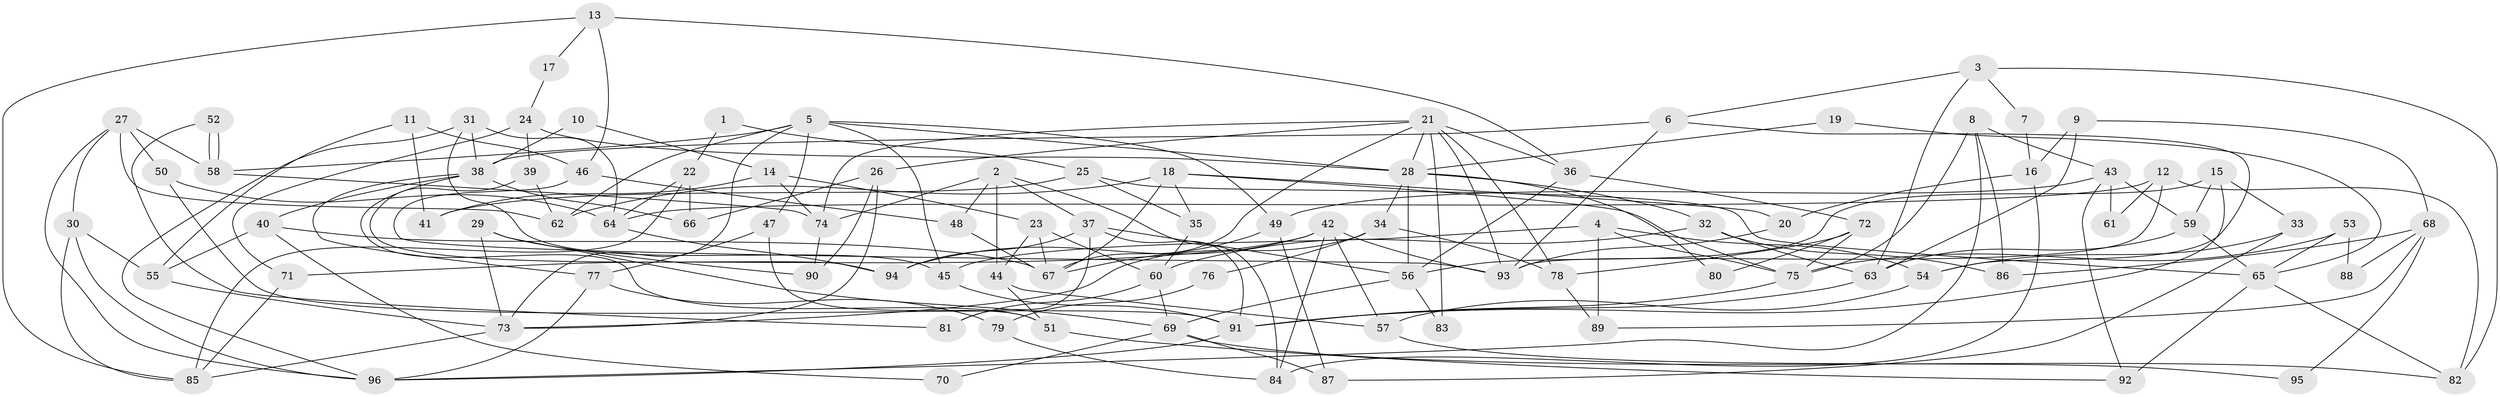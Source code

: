 // coarse degree distribution, {5: 0.13333333333333333, 13: 0.06666666666666667, 6: 0.03333333333333333, 8: 0.1, 12: 0.03333333333333333, 11: 0.06666666666666667, 4: 0.06666666666666667, 7: 0.13333333333333333, 14: 0.03333333333333333, 2: 0.06666666666666667, 10: 0.03333333333333333, 16: 0.03333333333333333, 3: 0.2}
// Generated by graph-tools (version 1.1) at 2025/18/03/04/25 18:18:36]
// undirected, 96 vertices, 192 edges
graph export_dot {
graph [start="1"]
  node [color=gray90,style=filled];
  1;
  2;
  3;
  4;
  5;
  6;
  7;
  8;
  9;
  10;
  11;
  12;
  13;
  14;
  15;
  16;
  17;
  18;
  19;
  20;
  21;
  22;
  23;
  24;
  25;
  26;
  27;
  28;
  29;
  30;
  31;
  32;
  33;
  34;
  35;
  36;
  37;
  38;
  39;
  40;
  41;
  42;
  43;
  44;
  45;
  46;
  47;
  48;
  49;
  50;
  51;
  52;
  53;
  54;
  55;
  56;
  57;
  58;
  59;
  60;
  61;
  62;
  63;
  64;
  65;
  66;
  67;
  68;
  69;
  70;
  71;
  72;
  73;
  74;
  75;
  76;
  77;
  78;
  79;
  80;
  81;
  82;
  83;
  84;
  85;
  86;
  87;
  88;
  89;
  90;
  91;
  92;
  93;
  94;
  95;
  96;
  1 -- 25;
  1 -- 22;
  2 -- 48;
  2 -- 37;
  2 -- 44;
  2 -- 74;
  2 -- 84;
  3 -- 82;
  3 -- 63;
  3 -- 6;
  3 -- 7;
  4 -- 75;
  4 -- 45;
  4 -- 54;
  4 -- 89;
  5 -- 28;
  5 -- 49;
  5 -- 45;
  5 -- 47;
  5 -- 58;
  5 -- 62;
  5 -- 73;
  6 -- 93;
  6 -- 38;
  6 -- 54;
  7 -- 16;
  8 -- 96;
  8 -- 75;
  8 -- 43;
  8 -- 86;
  9 -- 63;
  9 -- 16;
  9 -- 68;
  10 -- 38;
  10 -- 14;
  11 -- 55;
  11 -- 46;
  11 -- 41;
  12 -- 93;
  12 -- 64;
  12 -- 61;
  12 -- 82;
  13 -- 36;
  13 -- 85;
  13 -- 17;
  13 -- 46;
  14 -- 23;
  14 -- 74;
  14 -- 41;
  15 -- 59;
  15 -- 91;
  15 -- 33;
  15 -- 56;
  16 -- 20;
  16 -- 84;
  17 -- 24;
  18 -- 62;
  18 -- 67;
  18 -- 20;
  18 -- 35;
  18 -- 75;
  19 -- 28;
  19 -- 65;
  20 -- 93;
  21 -- 78;
  21 -- 74;
  21 -- 26;
  21 -- 28;
  21 -- 36;
  21 -- 67;
  21 -- 83;
  21 -- 93;
  22 -- 85;
  22 -- 66;
  22 -- 64;
  23 -- 44;
  23 -- 67;
  23 -- 60;
  24 -- 28;
  24 -- 39;
  24 -- 71;
  25 -- 65;
  25 -- 41;
  25 -- 35;
  26 -- 90;
  26 -- 66;
  26 -- 73;
  27 -- 58;
  27 -- 30;
  27 -- 50;
  27 -- 62;
  27 -- 96;
  28 -- 56;
  28 -- 32;
  28 -- 34;
  28 -- 80;
  29 -- 73;
  29 -- 69;
  29 -- 90;
  30 -- 55;
  30 -- 85;
  30 -- 96;
  31 -- 96;
  31 -- 64;
  31 -- 38;
  31 -- 45;
  32 -- 60;
  32 -- 63;
  32 -- 86;
  33 -- 54;
  33 -- 87;
  34 -- 73;
  34 -- 76;
  34 -- 78;
  35 -- 60;
  36 -- 72;
  36 -- 56;
  37 -- 91;
  37 -- 56;
  37 -- 81;
  37 -- 94;
  38 -- 40;
  38 -- 51;
  38 -- 66;
  38 -- 77;
  39 -- 94;
  39 -- 62;
  40 -- 67;
  40 -- 55;
  40 -- 70;
  42 -- 94;
  42 -- 57;
  42 -- 71;
  42 -- 84;
  42 -- 93;
  43 -- 59;
  43 -- 49;
  43 -- 61;
  43 -- 92;
  44 -- 51;
  44 -- 57;
  45 -- 91;
  46 -- 93;
  46 -- 48;
  47 -- 77;
  47 -- 51;
  48 -- 67;
  49 -- 87;
  49 -- 67;
  50 -- 91;
  50 -- 64;
  51 -- 92;
  52 -- 58;
  52 -- 58;
  52 -- 81;
  53 -- 75;
  53 -- 65;
  53 -- 88;
  54 -- 57;
  55 -- 73;
  56 -- 69;
  56 -- 83;
  57 -- 95;
  58 -- 74;
  59 -- 65;
  59 -- 63;
  60 -- 69;
  60 -- 81;
  63 -- 91;
  64 -- 94;
  65 -- 82;
  65 -- 92;
  68 -- 86;
  68 -- 88;
  68 -- 89;
  68 -- 95;
  69 -- 70;
  69 -- 82;
  69 -- 87;
  71 -- 85;
  72 -- 78;
  72 -- 75;
  72 -- 80;
  73 -- 85;
  74 -- 90;
  75 -- 91;
  76 -- 79;
  77 -- 96;
  77 -- 79;
  78 -- 89;
  79 -- 84;
  91 -- 96;
}

